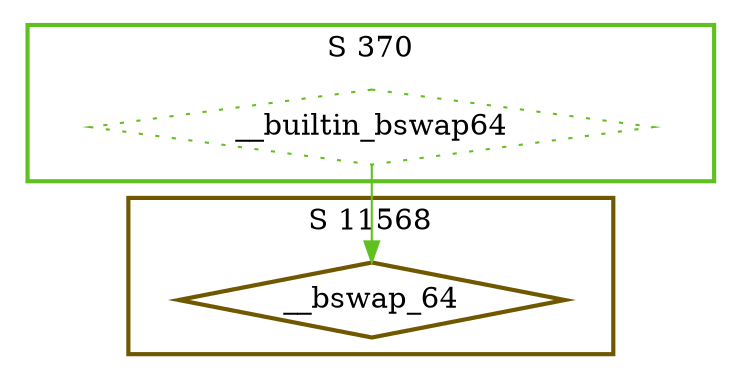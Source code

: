 digraph G {
  ratio=0.500000;
  "UV __bswap_64 (11568)" [shape=diamond, label="__bswap_64",
                           color="#705800", style=bold];
  "UV __builtin_bswap64 (370)" [shape=diamond, label="__builtin_bswap64",
                                color="#60C020", style=dotted];
  
  subgraph cluster_370 { label="S 370";
    color="#60C020";
    style=bold;
    "UV __builtin_bswap64 (370)"; };
  subgraph cluster_11568 { label="S 11568";
    color="#705800";
    style=bold;
    "UV __bswap_64 (11568)"; };
  
  "UV __builtin_bswap64 (370)" -> "UV __bswap_64 (11568)" [color="#60C020"];
  
  }
